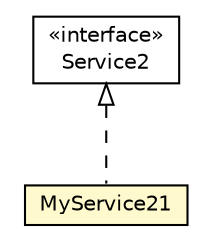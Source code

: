 #!/usr/local/bin/dot
#
# Class diagram 
# Generated by UMLGraph version R5_6_6-8-g8d7759 (http://www.umlgraph.org/)
#

digraph G {
	edge [fontname="Helvetica",fontsize=10,labelfontname="Helvetica",labelfontsize=10];
	node [fontname="Helvetica",fontsize=10,shape=plaintext];
	nodesep=0.25;
	ranksep=0.5;
	// org.dayatang.domain.ioc.Service2
	c33163 [label=<<table title="org.dayatang.domain.ioc.Service2" border="0" cellborder="1" cellspacing="0" cellpadding="2" port="p" href="./Service2.html">
		<tr><td><table border="0" cellspacing="0" cellpadding="1">
<tr><td align="center" balign="center"> &#171;interface&#187; </td></tr>
<tr><td align="center" balign="center"> Service2 </td></tr>
		</table></td></tr>
		</table>>, URL="./Service2.html", fontname="Helvetica", fontcolor="black", fontsize=10.0];
	// org.dayatang.domain.ioc.MyService21
	c33168 [label=<<table title="org.dayatang.domain.ioc.MyService21" border="0" cellborder="1" cellspacing="0" cellpadding="2" port="p" bgcolor="lemonChiffon" href="./MyService21.html">
		<tr><td><table border="0" cellspacing="0" cellpadding="1">
<tr><td align="center" balign="center"> MyService21 </td></tr>
		</table></td></tr>
		</table>>, URL="./MyService21.html", fontname="Helvetica", fontcolor="black", fontsize=10.0];
	//org.dayatang.domain.ioc.MyService21 implements org.dayatang.domain.ioc.Service2
	c33163:p -> c33168:p [dir=back,arrowtail=empty,style=dashed];
}

